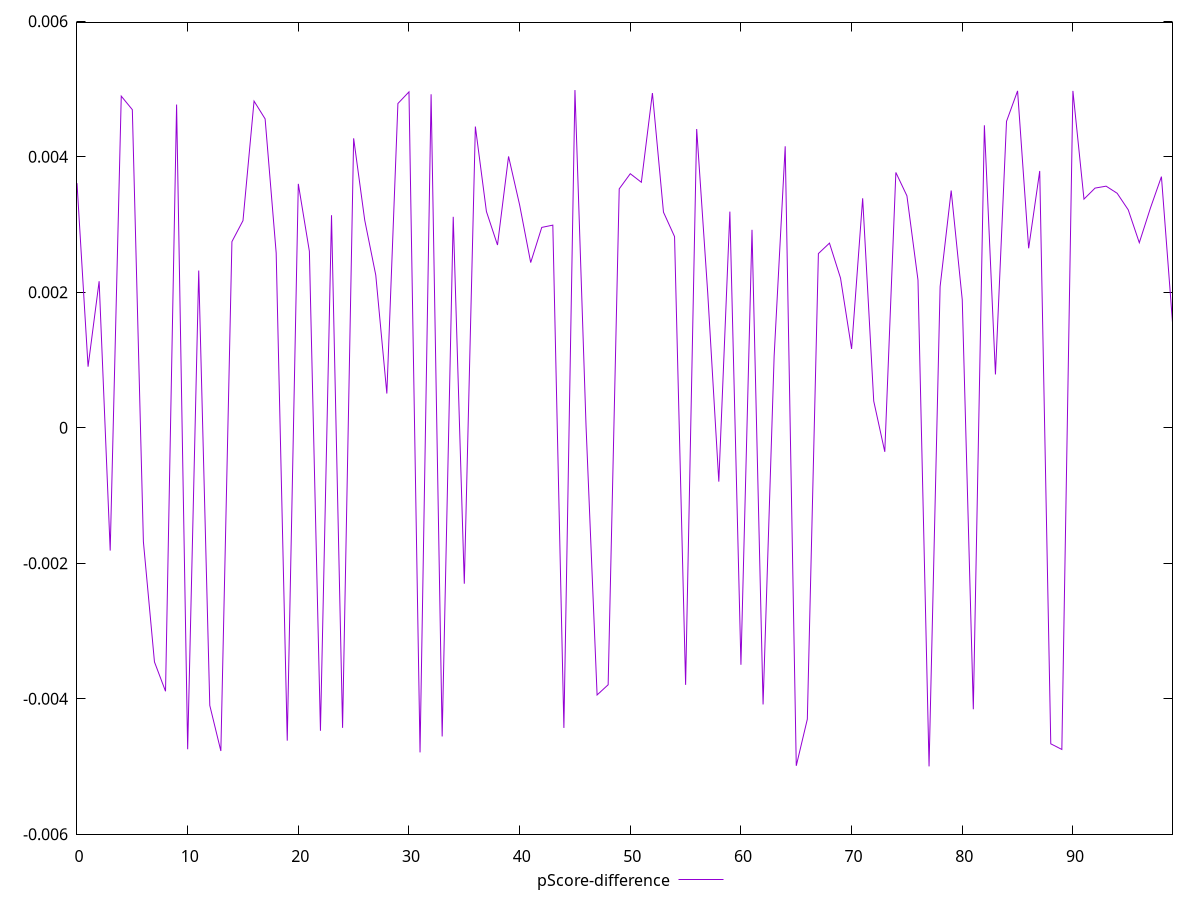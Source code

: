 reset

$pScoreDifference <<EOF
0 0.0036120529051438255
1 0.0009030004037621497
2 0.0021642790180410876
3 -0.0018117411907015712
4 0.0048960116032967516
5 0.004696494190919748
6 -0.001681165274131896
7 -0.003455079731124272
8 -0.0038882958536985077
9 0.004772092409883327
10 -0.004743634095264314
11 0.0023215566446276037
12 -0.004097172986974783
13 -0.004769493156065417
14 0.0027484161733386248
15 0.003058731344109361
16 0.004822806238186955
17 0.0045605141960981255
18 0.002580349441947377
19 -0.004616883463197684
20 0.0036015032328146346
21 0.002605684893314003
22 -0.004471150705914383
23 0.0031386950655125367
24 -0.004428604752081754
25 0.00427339989224737
26 0.0030674766666699826
27 0.002253725989188188
28 0.0005065763192161621
29 0.004787301593270593
30 0.004959034616457053
31 -0.004790797492406483
32 0.004923881022479898
33 -0.004554894272128927
34 0.003115108123885574
35 -0.0023011730877439407
36 0.004447331613099209
37 0.003192873809118507
38 0.002698771975882558
39 0.0040064936435438014
40 0.0032900758583727374
41 0.0024394135294587282
42 0.002958576506450289
43 0.0029922216580005323
44 -0.0044289090462496725
45 0.004986140968650271
46 0.0000348487041243184
47 -0.0039425773959798835
48 -0.0037919077120060693
49 0.0035273395379344097
50 0.0037510924239339827
51 0.003624822914408049
52 0.004941805411249417
53 0.00318354161037418
54 0.0028232218930567543
55 -0.0037936171396685467
56 0.0044111654802956035
57 0.001987252432973957
58 -0.0007938396094590294
59 0.0031921729683928313
60 -0.0034970948343646877
61 0.0029234880436474764
62 -0.004082982872857764
63 0.0010592294285558246
64 0.0041560842850238144
65 -0.004988244739510338
66 -0.004300019838736811
67 0.0025722616081415295
68 0.0027266851381141655
69 0.0022101695239920838
70 0.0011645472375876598
71 0.003388110191683863
72 0.0003952137085430907
73 -0.00035385199027295616
74 0.0037697857650473565
75 0.003424529631367662
76 0.002181673068946205
77 -0.004996885177120734
78 0.0020846845258285784
79 0.003503025009951116
80 0.0018913763142047457
81 -0.004153545204891383
82 0.004465798449125508
83 0.0007886657972544786
84 0.004523597066768498
85 0.004973719220197986
86 0.0026500384528229393
87 0.003791506151974572
88 -0.004663740844824536
89 -0.004747066583859226
90 0.004973507985193443
91 0.003376203640930192
92 0.0035388134555676964
93 0.0035674456597222515
94 0.003462283276889494
95 0.0032180662015049155
96 0.002732834749976848
97 0.0032416238804634234
98 0.0037080105252326467
99 0.0015581494742338553
EOF

set key outside below
set xrange [0:99]
set yrange [-0.005996885177120734:0.005986140968650271]
set trange [-0.005996885177120734:0.005986140968650271]
set terminal svg size 640, 500 enhanced background rgb 'white'
set output "report_00019_2021-02-10T18-14-37.922Z//largest-contentful-paint/samples/pages+cached+noadtech/pScore-difference/values.svg"

plot $pScoreDifference title "pScore-difference" with line

reset
